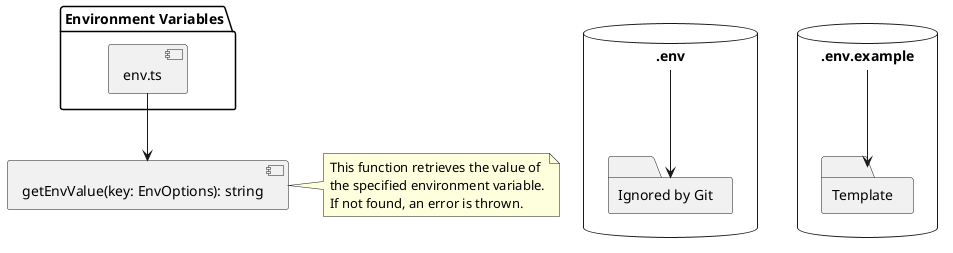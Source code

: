 @startuml EnvironmentVariables

package "Environment Variables" {
    [env.ts]
}

[env.ts] --> [getEnvValue(key: EnvOptions): string]

note right of [getEnvValue(key: EnvOptions): string]
  This function retrieves the value of
  the specified environment variable.
  If not found, an error is thrown.
end note

database ".env" {
  folder "Ignored by Git"
}

[.env] --> [Ignored by Git]

database ".env.example" {
  folder "Template"
}

[.env.example] --> [Template]

@enduml
